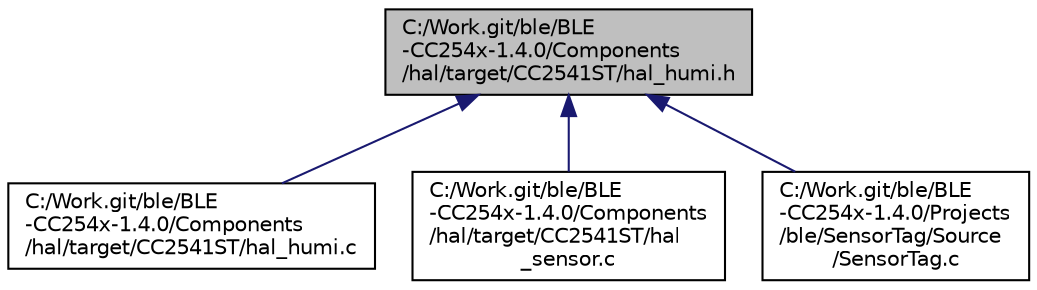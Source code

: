 digraph "C:/Work.git/ble/BLE-CC254x-1.4.0/Components/hal/target/CC2541ST/hal_humi.h"
{
  edge [fontname="Helvetica",fontsize="10",labelfontname="Helvetica",labelfontsize="10"];
  node [fontname="Helvetica",fontsize="10",shape=record];
  Node1 [label="C:/Work.git/ble/BLE\l-CC254x-1.4.0/Components\l/hal/target/CC2541ST/hal_humi.h",height=0.2,width=0.4,color="black", fillcolor="grey75", style="filled" fontcolor="black"];
  Node1 -> Node2 [dir="back",color="midnightblue",fontsize="10",style="solid",fontname="Helvetica"];
  Node2 [label="C:/Work.git/ble/BLE\l-CC254x-1.4.0/Components\l/hal/target/CC2541ST/hal_humi.c",height=0.2,width=0.4,color="black", fillcolor="white", style="filled",URL="$hal__humi_8c.html"];
  Node1 -> Node3 [dir="back",color="midnightblue",fontsize="10",style="solid",fontname="Helvetica"];
  Node3 [label="C:/Work.git/ble/BLE\l-CC254x-1.4.0/Components\l/hal/target/CC2541ST/hal\l_sensor.c",height=0.2,width=0.4,color="black", fillcolor="white", style="filled",URL="$hal__sensor_8c.html"];
  Node1 -> Node4 [dir="back",color="midnightblue",fontsize="10",style="solid",fontname="Helvetica"];
  Node4 [label="C:/Work.git/ble/BLE\l-CC254x-1.4.0/Projects\l/ble/SensorTag/Source\l/SensorTag.c",height=0.2,width=0.4,color="black", fillcolor="white", style="filled",URL="$_sensor_tag_8c.html"];
}
